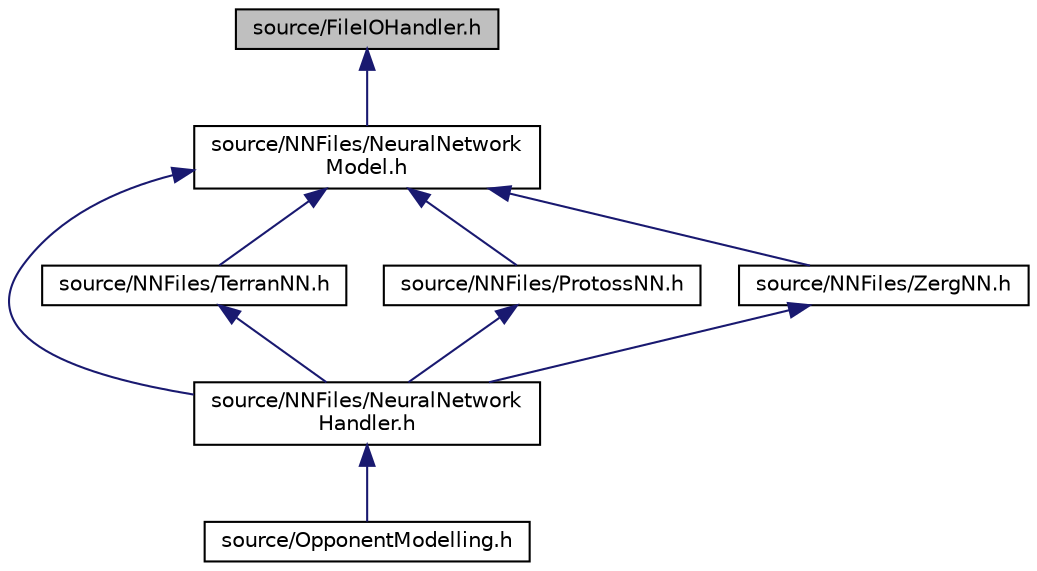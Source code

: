 digraph "source/FileIOHandler.h"
{
  edge [fontname="Helvetica",fontsize="10",labelfontname="Helvetica",labelfontsize="10"];
  node [fontname="Helvetica",fontsize="10",shape=record];
  Node46 [label="source/FileIOHandler.h",height=0.2,width=0.4,color="black", fillcolor="grey75", style="filled", fontcolor="black"];
  Node46 -> Node47 [dir="back",color="midnightblue",fontsize="10",style="solid",fontname="Helvetica"];
  Node47 [label="source/NNFiles/NeuralNetwork\lModel.h",height=0.2,width=0.4,color="black", fillcolor="white", style="filled",URL="$NeuralNetworkModel_8h.html"];
  Node47 -> Node48 [dir="back",color="midnightblue",fontsize="10",style="solid",fontname="Helvetica"];
  Node48 [label="source/NNFiles/NeuralNetwork\lHandler.h",height=0.2,width=0.4,color="black", fillcolor="white", style="filled",URL="$NeuralNetworkHandler_8h.html"];
  Node48 -> Node49 [dir="back",color="midnightblue",fontsize="10",style="solid",fontname="Helvetica"];
  Node49 [label="source/OpponentModelling.h",height=0.2,width=0.4,color="black", fillcolor="white", style="filled",URL="$OpponentModelling_8h.html"];
  Node47 -> Node50 [dir="back",color="midnightblue",fontsize="10",style="solid",fontname="Helvetica"];
  Node50 [label="source/NNFiles/TerranNN.h",height=0.2,width=0.4,color="black", fillcolor="white", style="filled",URL="$TerranNN_8h.html"];
  Node50 -> Node48 [dir="back",color="midnightblue",fontsize="10",style="solid",fontname="Helvetica"];
  Node47 -> Node51 [dir="back",color="midnightblue",fontsize="10",style="solid",fontname="Helvetica"];
  Node51 [label="source/NNFiles/ProtossNN.h",height=0.2,width=0.4,color="black", fillcolor="white", style="filled",URL="$ProtossNN_8h.html"];
  Node51 -> Node48 [dir="back",color="midnightblue",fontsize="10",style="solid",fontname="Helvetica"];
  Node47 -> Node52 [dir="back",color="midnightblue",fontsize="10",style="solid",fontname="Helvetica"];
  Node52 [label="source/NNFiles/ZergNN.h",height=0.2,width=0.4,color="black", fillcolor="white", style="filled",URL="$ZergNN_8h.html"];
  Node52 -> Node48 [dir="back",color="midnightblue",fontsize="10",style="solid",fontname="Helvetica"];
}
